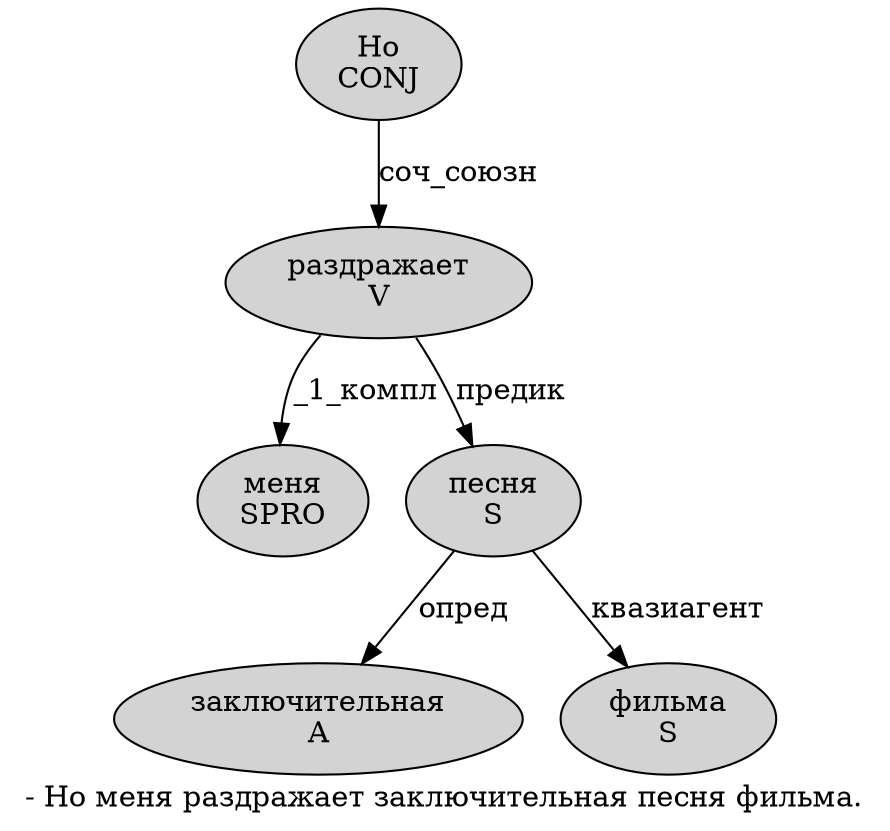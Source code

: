 digraph SENTENCE_685 {
	graph [label="- Но меня раздражает заключительная песня фильма."]
	node [style=filled]
		1 [label="Но
CONJ" color="" fillcolor=lightgray penwidth=1 shape=ellipse]
		2 [label="меня
SPRO" color="" fillcolor=lightgray penwidth=1 shape=ellipse]
		3 [label="раздражает
V" color="" fillcolor=lightgray penwidth=1 shape=ellipse]
		4 [label="заключительная
A" color="" fillcolor=lightgray penwidth=1 shape=ellipse]
		5 [label="песня
S" color="" fillcolor=lightgray penwidth=1 shape=ellipse]
		6 [label="фильма
S" color="" fillcolor=lightgray penwidth=1 shape=ellipse]
			5 -> 4 [label="опред"]
			5 -> 6 [label="квазиагент"]
			1 -> 3 [label="соч_союзн"]
			3 -> 2 [label="_1_компл"]
			3 -> 5 [label="предик"]
}